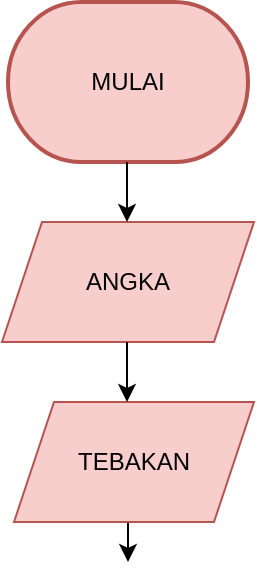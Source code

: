 <mxfile version="22.0.4" type="github">
  <diagram id="C5RBs43oDa-KdzZeNtuy" name="Page-1">
    <mxGraphModel dx="880" dy="1639" grid="1" gridSize="10" guides="1" tooltips="1" connect="1" arrows="1" fold="1" page="1" pageScale="1" pageWidth="827" pageHeight="1169" math="0" shadow="0">
      <root>
        <mxCell id="WIyWlLk6GJQsqaUBKTNV-0" />
        <mxCell id="WIyWlLk6GJQsqaUBKTNV-1" parent="WIyWlLk6GJQsqaUBKTNV-0" />
        <mxCell id="HrzaIf_IH9iEVoSADTzL-5" value="" style="endArrow=classic;html=1;rounded=0;" edge="1" parent="WIyWlLk6GJQsqaUBKTNV-1">
          <mxGeometry width="50" height="50" relative="1" as="geometry">
            <mxPoint x="420" y="220" as="sourcePoint" />
            <mxPoint x="420" y="240" as="targetPoint" />
          </mxGeometry>
        </mxCell>
        <mxCell id="HrzaIf_IH9iEVoSADTzL-11" value="TEBAKAN " style="shape=parallelogram;perimeter=parallelogramPerimeter;whiteSpace=wrap;html=1;fixedSize=1;fillColor=#f8cecc;strokeColor=#b85450;" vertex="1" parent="WIyWlLk6GJQsqaUBKTNV-1">
          <mxGeometry x="363" y="160" width="120" height="60" as="geometry" />
        </mxCell>
        <mxCell id="HrzaIf_IH9iEVoSADTzL-14" value="ANGKA" style="shape=parallelogram;perimeter=parallelogramPerimeter;whiteSpace=wrap;html=1;fixedSize=1;fillColor=#f8cecc;strokeColor=#b85450;" vertex="1" parent="WIyWlLk6GJQsqaUBKTNV-1">
          <mxGeometry x="357" y="70" width="126" height="60" as="geometry" />
        </mxCell>
        <mxCell id="HrzaIf_IH9iEVoSADTzL-15" value="MULAI" style="strokeWidth=2;html=1;shape=mxgraph.flowchart.terminator;whiteSpace=wrap;fillColor=#f8cecc;strokeColor=#b85450;" vertex="1" parent="WIyWlLk6GJQsqaUBKTNV-1">
          <mxGeometry x="360" y="-40" width="120" height="80" as="geometry" />
        </mxCell>
        <mxCell id="HrzaIf_IH9iEVoSADTzL-18" value="" style="endArrow=classic;html=1;rounded=0;" edge="1" parent="WIyWlLk6GJQsqaUBKTNV-1">
          <mxGeometry width="50" height="50" relative="1" as="geometry">
            <mxPoint x="419.5" y="40" as="sourcePoint" />
            <mxPoint x="419.5" y="70" as="targetPoint" />
          </mxGeometry>
        </mxCell>
        <mxCell id="HrzaIf_IH9iEVoSADTzL-26" value="" style="endArrow=classic;html=1;rounded=0;" edge="1" parent="WIyWlLk6GJQsqaUBKTNV-1">
          <mxGeometry width="50" height="50" relative="1" as="geometry">
            <mxPoint x="419.5" y="130" as="sourcePoint" />
            <mxPoint x="419.5" y="160" as="targetPoint" />
          </mxGeometry>
        </mxCell>
      </root>
    </mxGraphModel>
  </diagram>
</mxfile>
